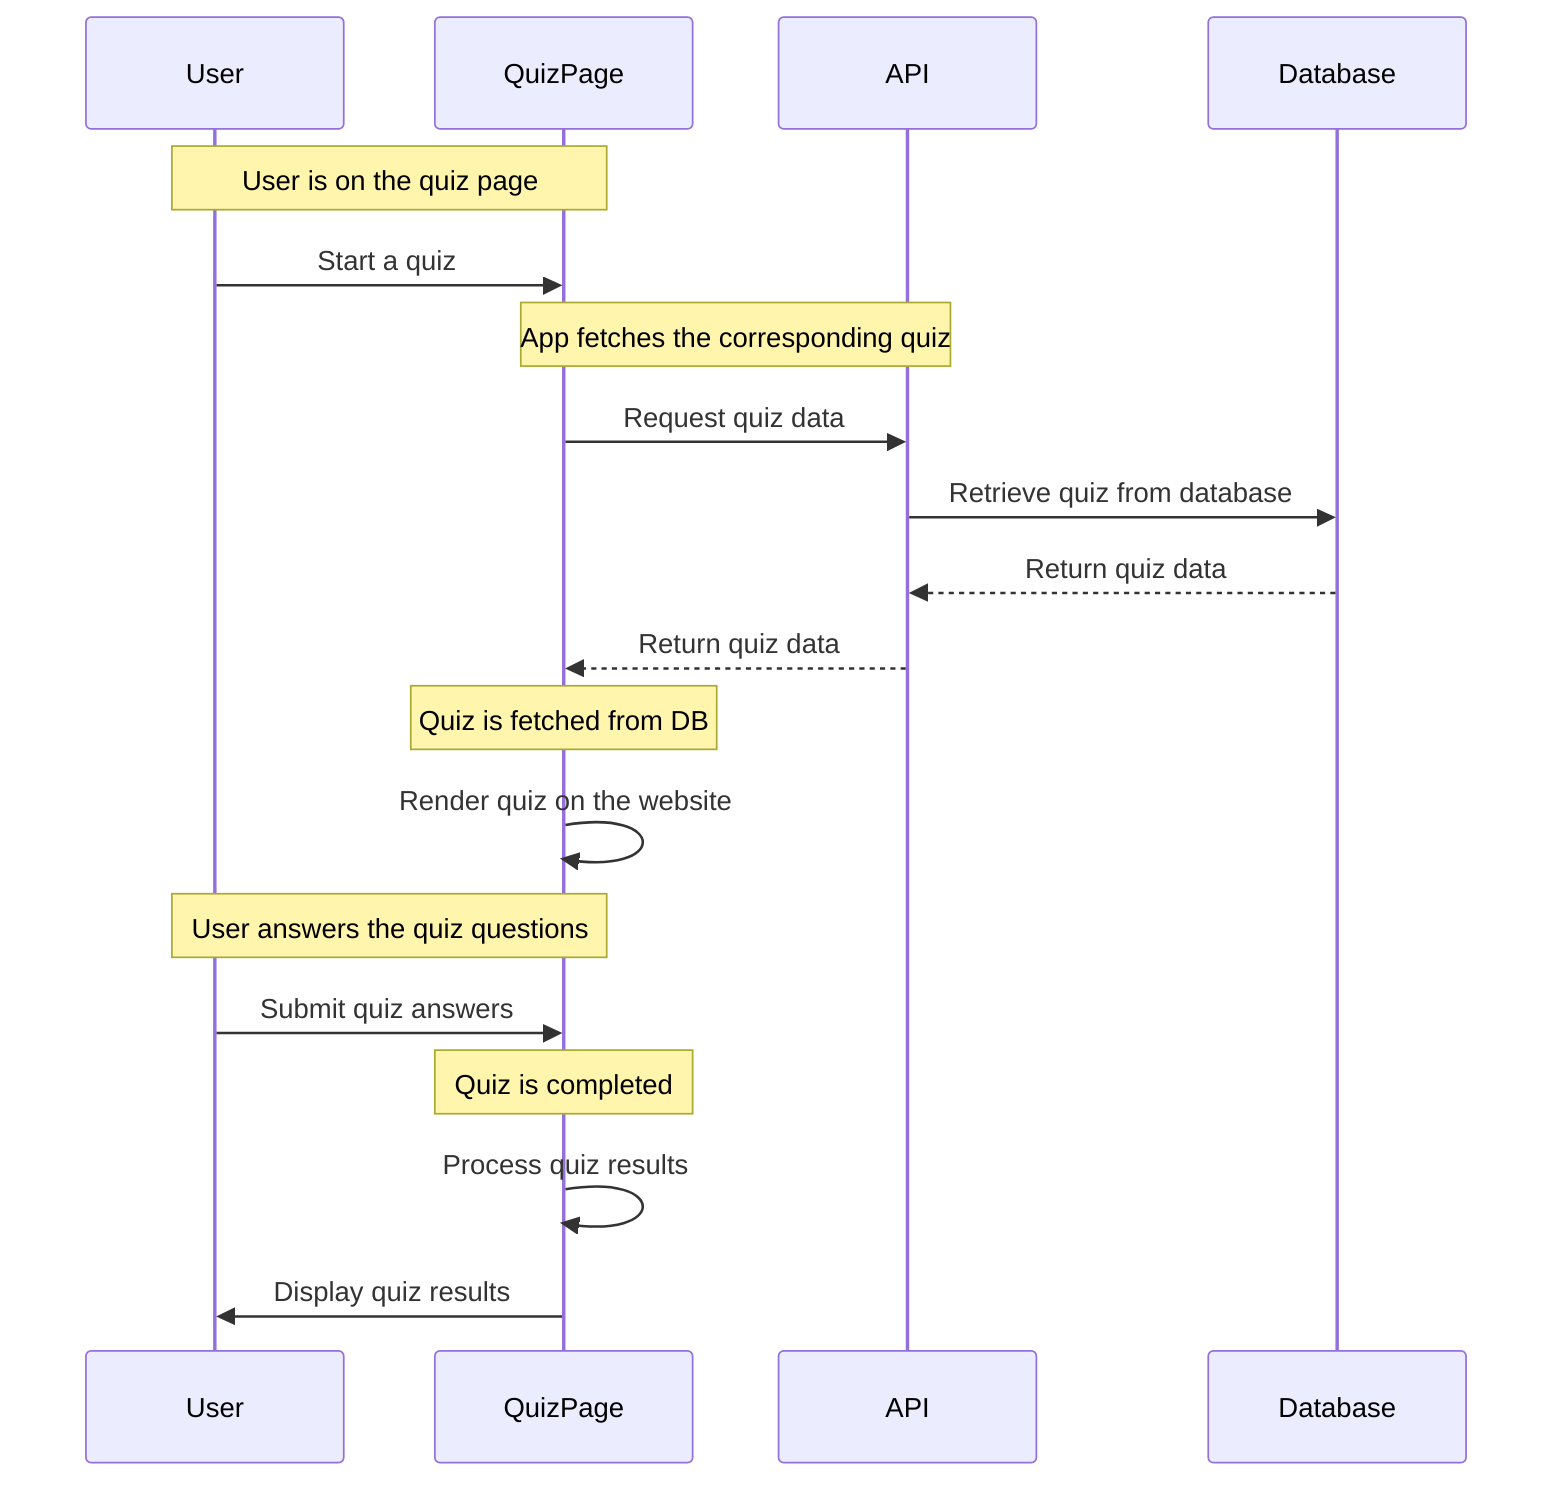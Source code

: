 sequenceDiagram
    participant User
    participant QuizPage
    participant API
    participant Database

    Note over User,QuizPage: User is on the quiz page
    User->>QuizPage: Start a quiz

    Note over QuizPage,API: App fetches the corresponding quiz
    QuizPage->>API: Request quiz data
    API->>Database: Retrieve quiz from database
    Database-->>API: Return quiz data
    API-->>QuizPage: Return quiz data

    Note over QuizPage: Quiz is fetched from DB
    QuizPage->>QuizPage: Render quiz on the website

    Note over User,QuizPage: User answers the quiz questions
    User->>QuizPage: Submit quiz answers

    Note over QuizPage: Quiz is completed
    QuizPage->>QuizPage: Process quiz results
    QuizPage->>User: Display quiz results